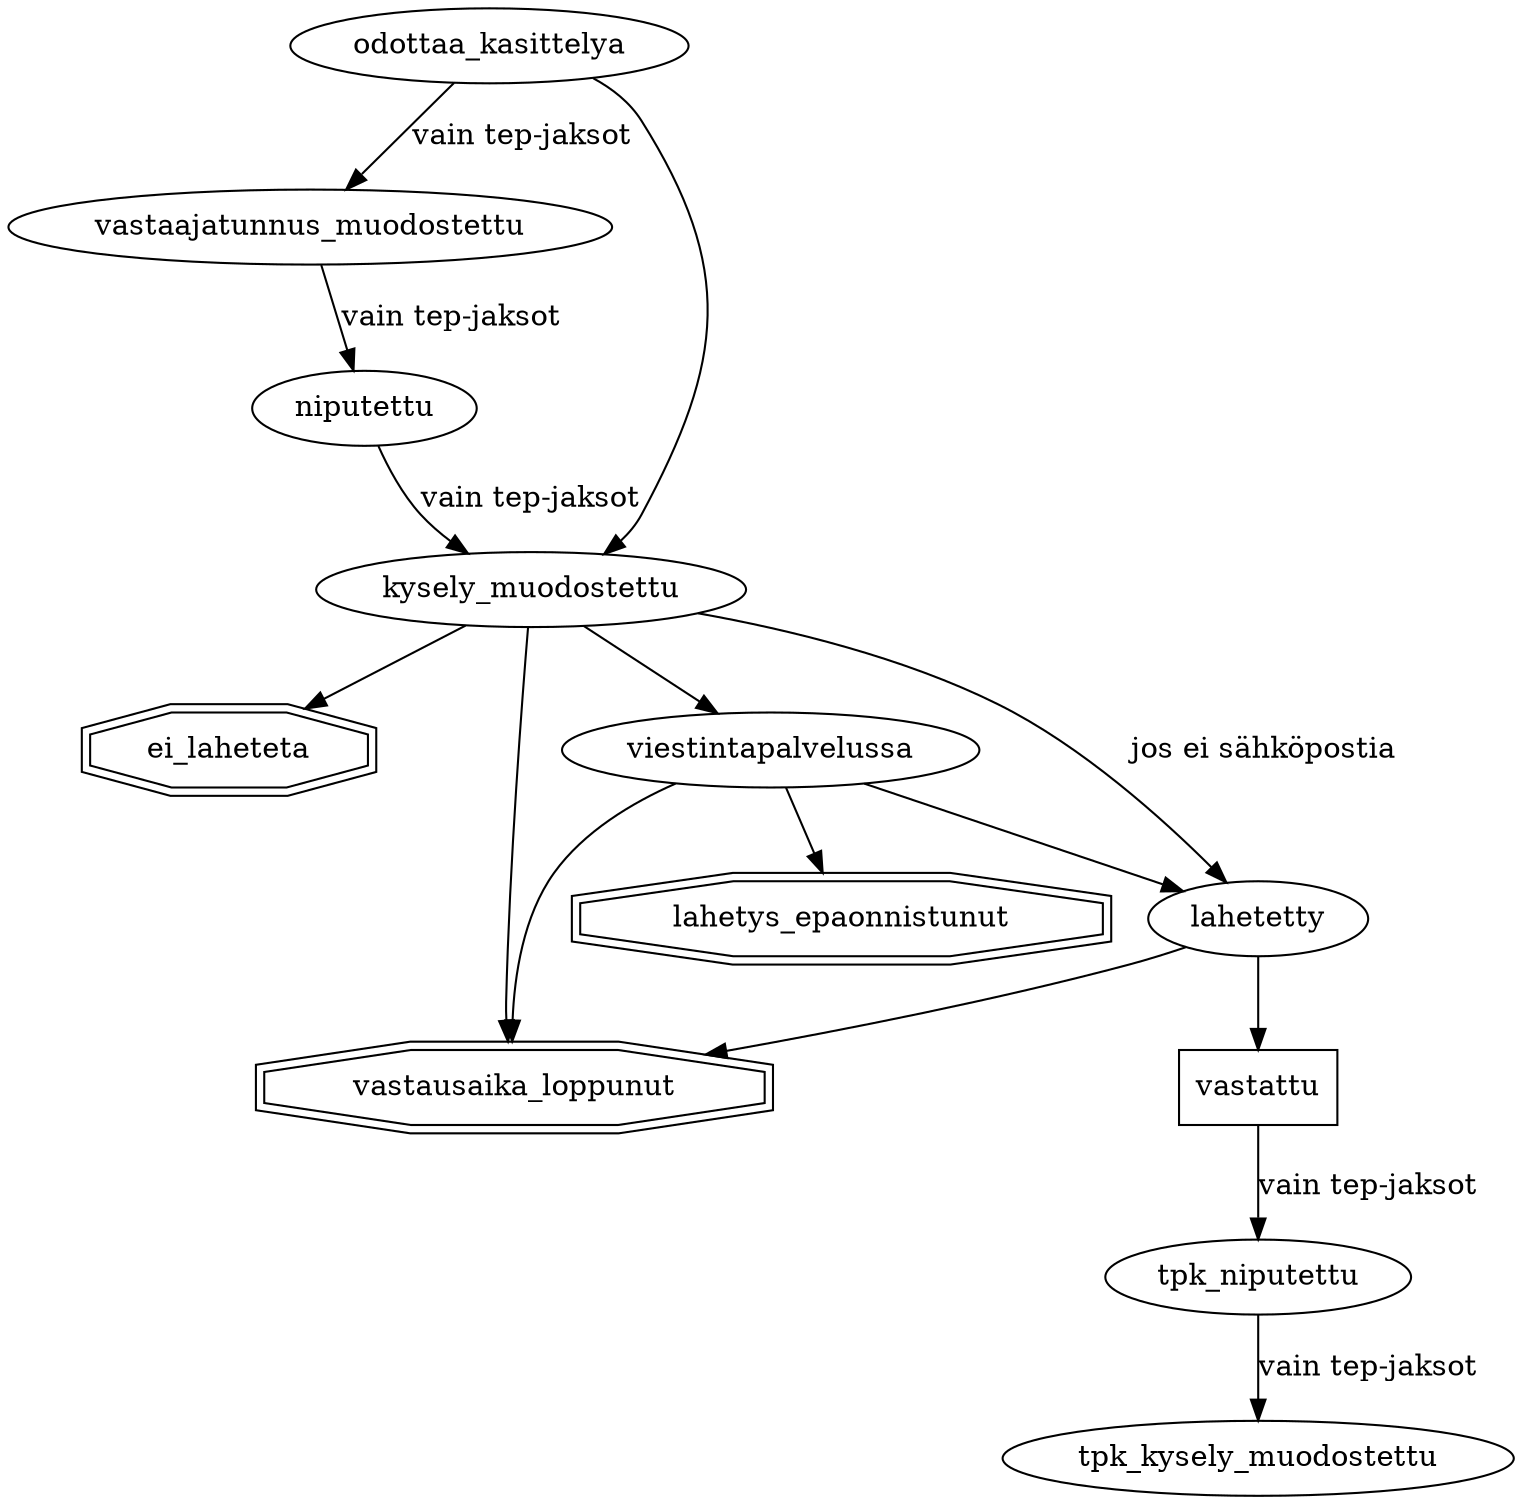 digraph tilat {
ei_laheteta[shape=doubleoctagon]
vastausaika_loppunut[shape=doubleoctagon]
lahetys_epaonnistunut[shape=doubleoctagon]
vastattu[shape=box]

odottaa_kasittelya -> vastaajatunnus_muodostettu -> niputettu -> kysely_muodostettu [label="vain tep-jaksot"]
odottaa_kasittelya -> kysely_muodostettu -> viestintapalvelussa -> lahetetty -> vastattu

kysely_muodostettu -> ei_laheteta
viestintapalvelussa -> lahetys_epaonnistunut
kysely_muodostettu -> lahetetty [label="jos ei sähköpostia"]

kysely_muodostettu -> vastausaika_loppunut
viestintapalvelussa -> vastausaika_loppunut
lahetetty -> vastausaika_loppunut

vastattu -> tpk_niputettu -> tpk_kysely_muodostettu [label="vain tep-jaksot"]
}
